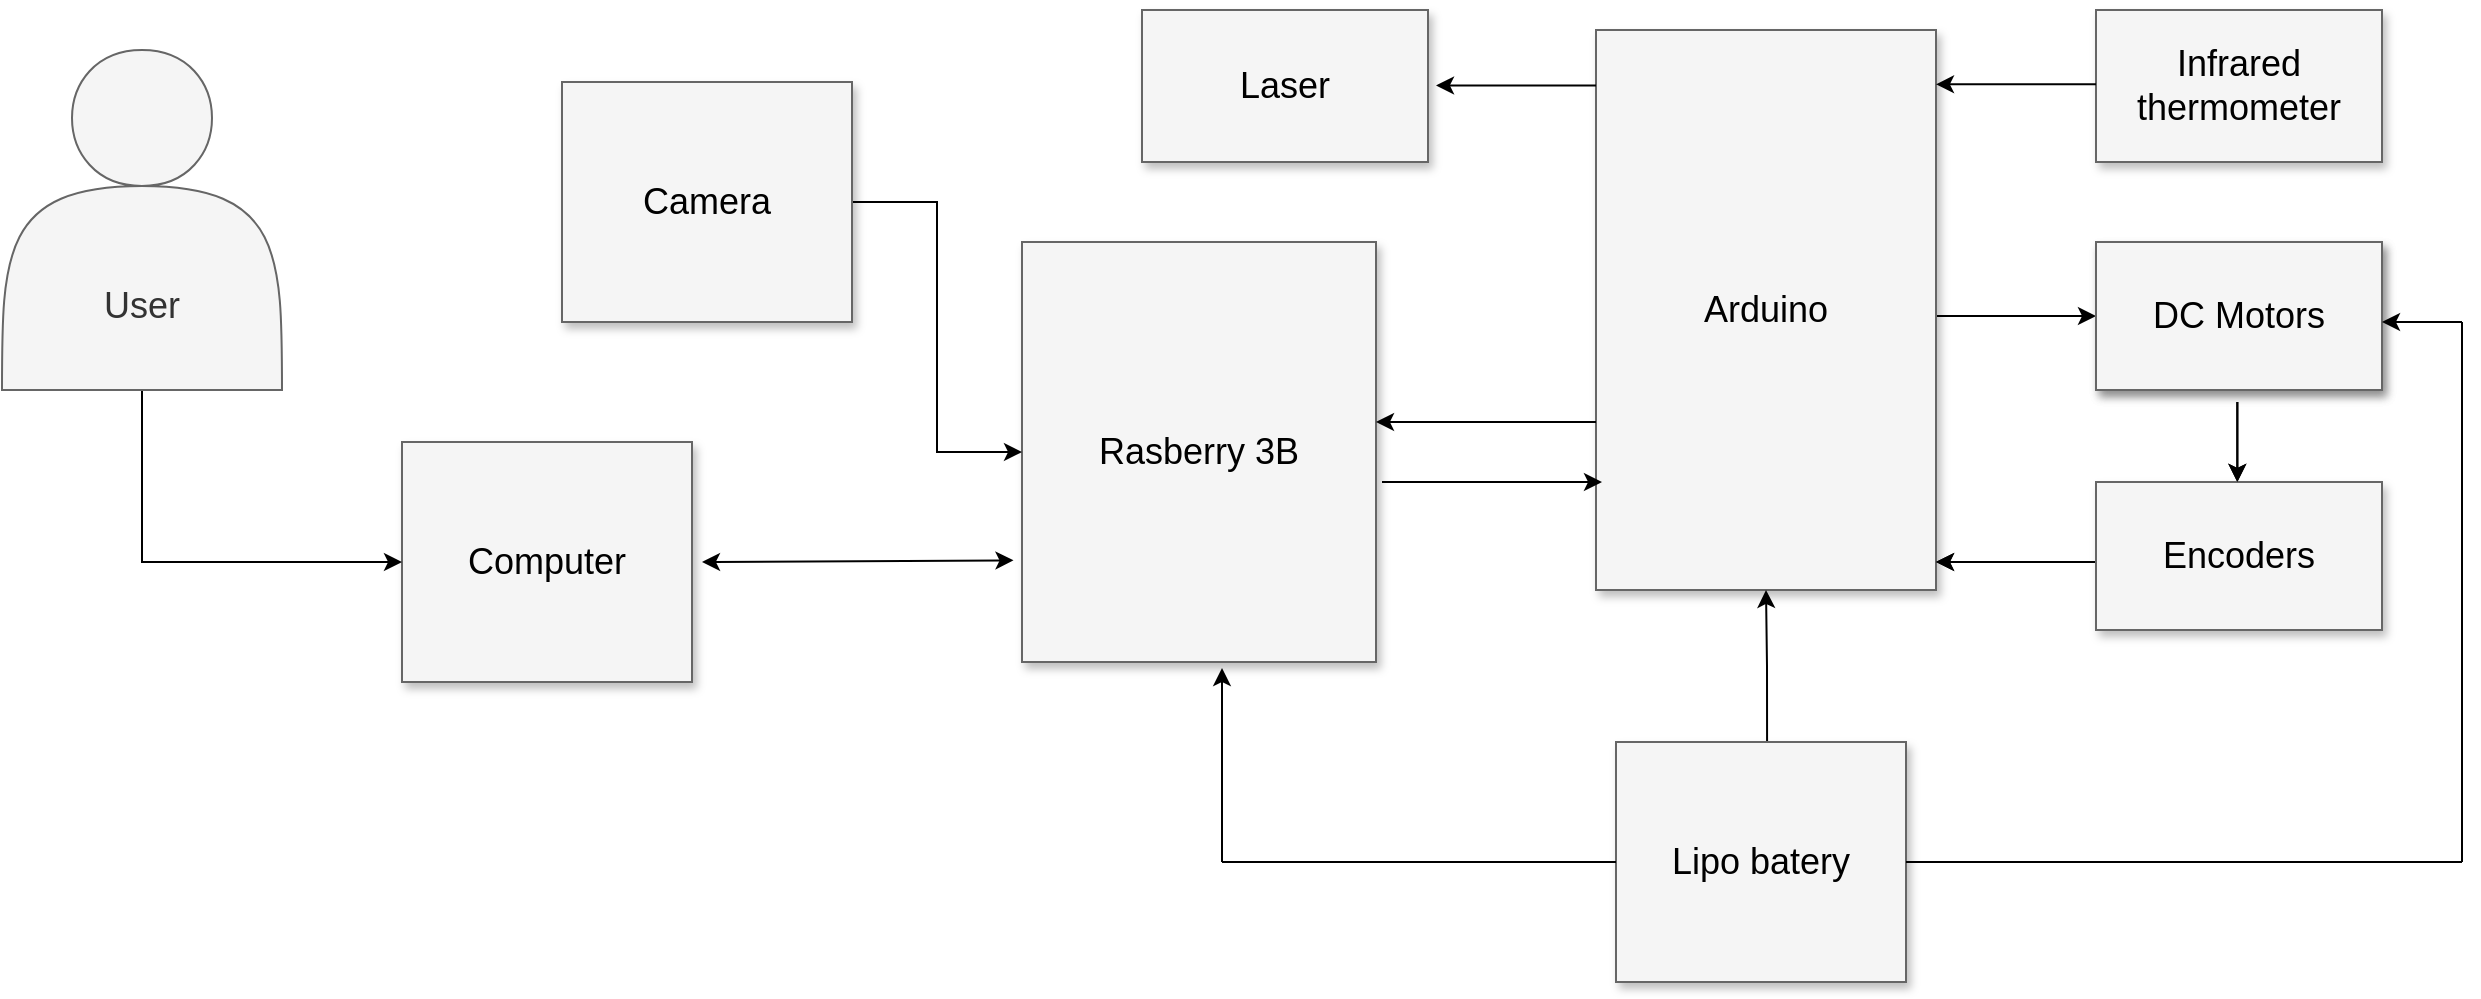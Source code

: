 <mxfile version="14.5.8" type="github">
  <diagram name="Page-1" id="90a13364-a465-7bf4-72fc-28e22215d7a0">
    <mxGraphModel dx="2146" dy="861" grid="1" gridSize="10" guides="1" tooltips="1" connect="1" arrows="1" fold="1" page="1" pageScale="1.5" pageWidth="1169" pageHeight="826" background="#ffffff" math="0" shadow="0">
      <root>
        <mxCell id="0" style=";html=1;" />
        <mxCell id="1" style=";html=1;" parent="0" />
        <mxCell id="3a17f1ce550125da-15" style="edgeStyle=elbowEdgeStyle;rounded=0;html=1;startArrow=none;startFill=0;jettySize=auto;orthogonalLoop=1;fontSize=18;elbow=vertical;" parent="1" source="3a17f1ce550125da-2" target="3a17f1ce550125da-6" edge="1">
          <mxGeometry relative="1" as="geometry" />
        </mxCell>
        <mxCell id="3a17f1ce550125da-2" value="Arduino" style="whiteSpace=wrap;html=1;shadow=1;fontSize=18;fillColor=#f5f5f5;strokeColor=#666666;" parent="1" vertex="1">
          <mxGeometry x="1047" y="440" width="170" height="280" as="geometry" />
        </mxCell>
        <mxCell id="3a17f1ce550125da-4" value="Infrared thermometer" style="whiteSpace=wrap;html=1;shadow=1;fontSize=18;fillColor=#f5f5f5;strokeColor=#666666;" parent="1" vertex="1">
          <mxGeometry x="1297" y="430" width="143" height="76" as="geometry" />
        </mxCell>
        <mxCell id="3a17f1ce550125da-6" value="DC Motors" style="whiteSpace=wrap;html=1;shadow=1;fontSize=18;fillColor=#f5f5f5;strokeColor=#666666;" parent="1" vertex="1">
          <mxGeometry x="1297" y="546" width="143" height="74" as="geometry" />
        </mxCell>
        <mxCell id="vDRpFDDpfhGOyYYU88ng-45" value="" style="edgeStyle=orthogonalEdgeStyle;rounded=0;orthogonalLoop=1;jettySize=auto;html=1;exitX=0.521;exitY=0.015;exitDx=0;exitDy=0;exitPerimeter=0;" parent="1" source="3a17f1ce550125da-10" target="3a17f1ce550125da-2" edge="1">
          <mxGeometry relative="1" as="geometry" />
        </mxCell>
        <mxCell id="3a17f1ce550125da-10" value="Lipo batery" style="whiteSpace=wrap;html=1;shadow=1;fontSize=18;fillColor=#f5f5f5;strokeColor=#666666;" parent="1" vertex="1">
          <mxGeometry x="1057" y="796" width="145" height="120" as="geometry" />
        </mxCell>
        <mxCell id="vDRpFDDpfhGOyYYU88ng-10" value="" style="endArrow=classic;html=1;" parent="1" edge="1">
          <mxGeometry width="50" height="50" relative="1" as="geometry">
            <mxPoint x="1367.67" y="626" as="sourcePoint" />
            <mxPoint x="1367.67" y="666" as="targetPoint" />
          </mxGeometry>
        </mxCell>
        <mxCell id="vDRpFDDpfhGOyYYU88ng-11" value="" style="endArrow=classic;html=1;" parent="1" edge="1">
          <mxGeometry width="50" height="50" relative="1" as="geometry">
            <mxPoint x="1297" y="706" as="sourcePoint" />
            <mxPoint x="1217" y="706" as="targetPoint" />
          </mxGeometry>
        </mxCell>
        <mxCell id="vDRpFDDpfhGOyYYU88ng-12" value="" style="endArrow=classic;html=1;" parent="1" edge="1">
          <mxGeometry width="50" height="50" relative="1" as="geometry">
            <mxPoint x="1297" y="706" as="sourcePoint" />
            <mxPoint x="1217" y="706" as="targetPoint" />
          </mxGeometry>
        </mxCell>
        <mxCell id="vDRpFDDpfhGOyYYU88ng-13" value="" style="endArrow=classic;html=1;" parent="1" edge="1">
          <mxGeometry width="50" height="50" relative="1" as="geometry">
            <mxPoint x="1297" y="467.17" as="sourcePoint" />
            <mxPoint x="1217" y="467.17" as="targetPoint" />
          </mxGeometry>
        </mxCell>
        <mxCell id="vDRpFDDpfhGOyYYU88ng-14" value="DC Motors" style="whiteSpace=wrap;html=1;shadow=1;fontSize=18;fillColor=#f5f5f5;strokeColor=#666666;" parent="1" vertex="1">
          <mxGeometry x="1297" y="546" width="143" height="74" as="geometry" />
        </mxCell>
        <mxCell id="vDRpFDDpfhGOyYYU88ng-15" value="Encoders" style="whiteSpace=wrap;html=1;shadow=1;fontSize=18;fillColor=#f5f5f5;strokeColor=#666666;" parent="1" vertex="1">
          <mxGeometry x="1297" y="666" width="143" height="74" as="geometry" />
        </mxCell>
        <mxCell id="vDRpFDDpfhGOyYYU88ng-17" value="Rasberry 3B" style="whiteSpace=wrap;html=1;shadow=1;fontSize=18;fillColor=#f5f5f5;strokeColor=#666666;" parent="1" vertex="1">
          <mxGeometry x="760" y="546" width="177" height="210" as="geometry" />
        </mxCell>
        <mxCell id="vDRpFDDpfhGOyYYU88ng-21" style="edgeStyle=elbowEdgeStyle;rounded=0;html=1;startArrow=none;startFill=0;jettySize=auto;orthogonalLoop=1;fontSize=18;elbow=vertical;" parent="1" edge="1">
          <mxGeometry relative="1" as="geometry">
            <Array as="points">
              <mxPoint x="1020" y="666" />
            </Array>
            <mxPoint x="940" y="666" as="sourcePoint" />
            <mxPoint x="1050" y="666" as="targetPoint" />
          </mxGeometry>
        </mxCell>
        <mxCell id="vDRpFDDpfhGOyYYU88ng-24" value="" style="endArrow=classic;html=1;" parent="1" edge="1">
          <mxGeometry width="50" height="50" relative="1" as="geometry">
            <mxPoint x="1047" y="636" as="sourcePoint" />
            <mxPoint x="937" y="636" as="targetPoint" />
          </mxGeometry>
        </mxCell>
        <mxCell id="vDRpFDDpfhGOyYYU88ng-28" value="" style="edgeStyle=orthogonalEdgeStyle;rounded=0;orthogonalLoop=1;jettySize=auto;html=1;" parent="1" source="vDRpFDDpfhGOyYYU88ng-27" target="vDRpFDDpfhGOyYYU88ng-17" edge="1">
          <mxGeometry relative="1" as="geometry" />
        </mxCell>
        <mxCell id="vDRpFDDpfhGOyYYU88ng-27" value="Camera" style="whiteSpace=wrap;html=1;shadow=1;fontSize=18;fillColor=#f5f5f5;strokeColor=#666666;" parent="1" vertex="1">
          <mxGeometry x="530" y="466" width="145" height="120" as="geometry" />
        </mxCell>
        <mxCell id="vDRpFDDpfhGOyYYU88ng-30" value="" style="endArrow=classic;html=1;" parent="1" edge="1">
          <mxGeometry width="50" height="50" relative="1" as="geometry">
            <mxPoint x="1367.67" y="626" as="sourcePoint" />
            <mxPoint x="1367.67" y="666" as="targetPoint" />
          </mxGeometry>
        </mxCell>
        <mxCell id="vDRpFDDpfhGOyYYU88ng-39" value="Laser" style="whiteSpace=wrap;html=1;shadow=1;fontSize=18;fillColor=#f5f5f5;strokeColor=#666666;" parent="1" vertex="1">
          <mxGeometry x="820" y="430" width="143" height="76" as="geometry" />
        </mxCell>
        <mxCell id="vDRpFDDpfhGOyYYU88ng-41" value="" style="endArrow=classic;html=1;" parent="1" edge="1">
          <mxGeometry width="50" height="50" relative="1" as="geometry">
            <mxPoint x="1047" y="467.71" as="sourcePoint" />
            <mxPoint x="967" y="467.71" as="targetPoint" />
          </mxGeometry>
        </mxCell>
        <mxCell id="vDRpFDDpfhGOyYYU88ng-42" value="" style="endArrow=none;html=1;" parent="1" edge="1">
          <mxGeometry width="50" height="50" relative="1" as="geometry">
            <mxPoint x="1202" y="856" as="sourcePoint" />
            <mxPoint x="1480" y="856" as="targetPoint" />
          </mxGeometry>
        </mxCell>
        <mxCell id="vDRpFDDpfhGOyYYU88ng-43" value="" style="endArrow=none;html=1;" parent="1" edge="1">
          <mxGeometry width="50" height="50" relative="1" as="geometry">
            <mxPoint x="1480" y="856" as="sourcePoint" />
            <mxPoint x="1480" y="586" as="targetPoint" />
          </mxGeometry>
        </mxCell>
        <mxCell id="vDRpFDDpfhGOyYYU88ng-44" value="" style="endArrow=classic;html=1;" parent="1" edge="1">
          <mxGeometry width="50" height="50" relative="1" as="geometry">
            <mxPoint x="1480" y="586" as="sourcePoint" />
            <mxPoint x="1440" y="586" as="targetPoint" />
          </mxGeometry>
        </mxCell>
        <mxCell id="vDRpFDDpfhGOyYYU88ng-46" value="" style="endArrow=none;html=1;" parent="1" edge="1">
          <mxGeometry width="50" height="50" relative="1" as="geometry">
            <mxPoint x="860" y="856" as="sourcePoint" />
            <mxPoint x="1057" y="856" as="targetPoint" />
          </mxGeometry>
        </mxCell>
        <mxCell id="vDRpFDDpfhGOyYYU88ng-50" value="" style="endArrow=classic;html=1;" parent="1" edge="1">
          <mxGeometry width="50" height="50" relative="1" as="geometry">
            <mxPoint x="860" y="856" as="sourcePoint" />
            <mxPoint x="860" y="759" as="targetPoint" />
          </mxGeometry>
        </mxCell>
        <mxCell id="z9_mxD4wpVyYzWablZFV-1" value="Computer" style="whiteSpace=wrap;html=1;shadow=1;fontSize=18;fillColor=#f5f5f5;strokeColor=#666666;" parent="1" vertex="1">
          <mxGeometry x="450" y="646" width="145" height="120" as="geometry" />
        </mxCell>
        <mxCell id="z9_mxD4wpVyYzWablZFV-2" value="" style="endArrow=classic;startArrow=classic;html=1;entryX=-0.024;entryY=0.758;entryDx=0;entryDy=0;entryPerimeter=0;" parent="1" target="vDRpFDDpfhGOyYYU88ng-17" edge="1">
          <mxGeometry width="50" height="50" relative="1" as="geometry">
            <mxPoint x="600" y="706" as="sourcePoint" />
            <mxPoint x="720" y="586" as="targetPoint" />
          </mxGeometry>
        </mxCell>
        <mxCell id="z9_mxD4wpVyYzWablZFV-8" style="edgeStyle=orthogonalEdgeStyle;rounded=0;orthogonalLoop=1;jettySize=auto;html=1;exitX=0.5;exitY=1;exitDx=0;exitDy=0;entryX=0;entryY=0.5;entryDx=0;entryDy=0;" parent="1" source="z9_mxD4wpVyYzWablZFV-4" target="z9_mxD4wpVyYzWablZFV-1" edge="1">
          <mxGeometry relative="1" as="geometry" />
        </mxCell>
        <mxCell id="z9_mxD4wpVyYzWablZFV-4" value="&lt;div style=&quot;font-size: 18px&quot;&gt;&lt;font style=&quot;font-size: 18px&quot;&gt;&lt;br&gt;&lt;/font&gt;&lt;/div&gt;&lt;div style=&quot;font-size: 18px&quot;&gt;&lt;font style=&quot;font-size: 18px&quot;&gt;&lt;br&gt;&lt;/font&gt;&lt;/div&gt;&lt;div style=&quot;font-size: 18px&quot;&gt;&lt;font style=&quot;font-size: 18px&quot;&gt;&lt;br&gt;&lt;/font&gt;&lt;/div&gt;&lt;div style=&quot;font-size: 18px&quot;&gt;&lt;font style=&quot;font-size: 18px&quot;&gt;&lt;br&gt;&lt;/font&gt;&lt;/div&gt;&lt;div style=&quot;font-size: 18px&quot;&gt;&lt;font style=&quot;font-size: 18px&quot;&gt;User&lt;/font&gt;&lt;/div&gt;" style="shape=actor;whiteSpace=wrap;html=1;fillColor=#f5f5f5;strokeColor=#666666;fontColor=#333333;" parent="1" vertex="1">
          <mxGeometry x="250" y="450" width="140" height="170" as="geometry" />
        </mxCell>
      </root>
    </mxGraphModel>
  </diagram>
</mxfile>
